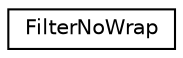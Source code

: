 digraph "类继承关系图"
{
 // INTERACTIVE_SVG=YES
 // LATEX_PDF_SIZE
  edge [fontname="Helvetica",fontsize="10",labelfontname="Helvetica",labelfontsize="10"];
  node [fontname="Helvetica",fontsize="10",shape=record];
  rankdir="LR";
  Node0 [label="FilterNoWrap",height=0.2,width=0.4,color="black", fillcolor="white", style="filled",URL="$d0/d84/class_filter_no_wrap.html",tooltip="The implementation of the \"default\" filter"];
}
